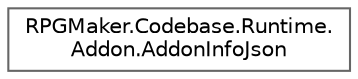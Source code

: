 digraph "クラス階層図"
{
 // LATEX_PDF_SIZE
  bgcolor="transparent";
  edge [fontname=Helvetica,fontsize=10,labelfontname=Helvetica,labelfontsize=10];
  node [fontname=Helvetica,fontsize=10,shape=box,height=0.2,width=0.4];
  rankdir="LR";
  Node0 [id="Node000000",label="RPGMaker.Codebase.Runtime.\lAddon.AddonInfoJson",height=0.2,width=0.4,color="grey40", fillcolor="white", style="filled",URL="$da/d96/class_r_p_g_maker_1_1_codebase_1_1_runtime_1_1_addon_1_1_addon_info_json.html",tooltip="アドオン情報JSON"];
}
